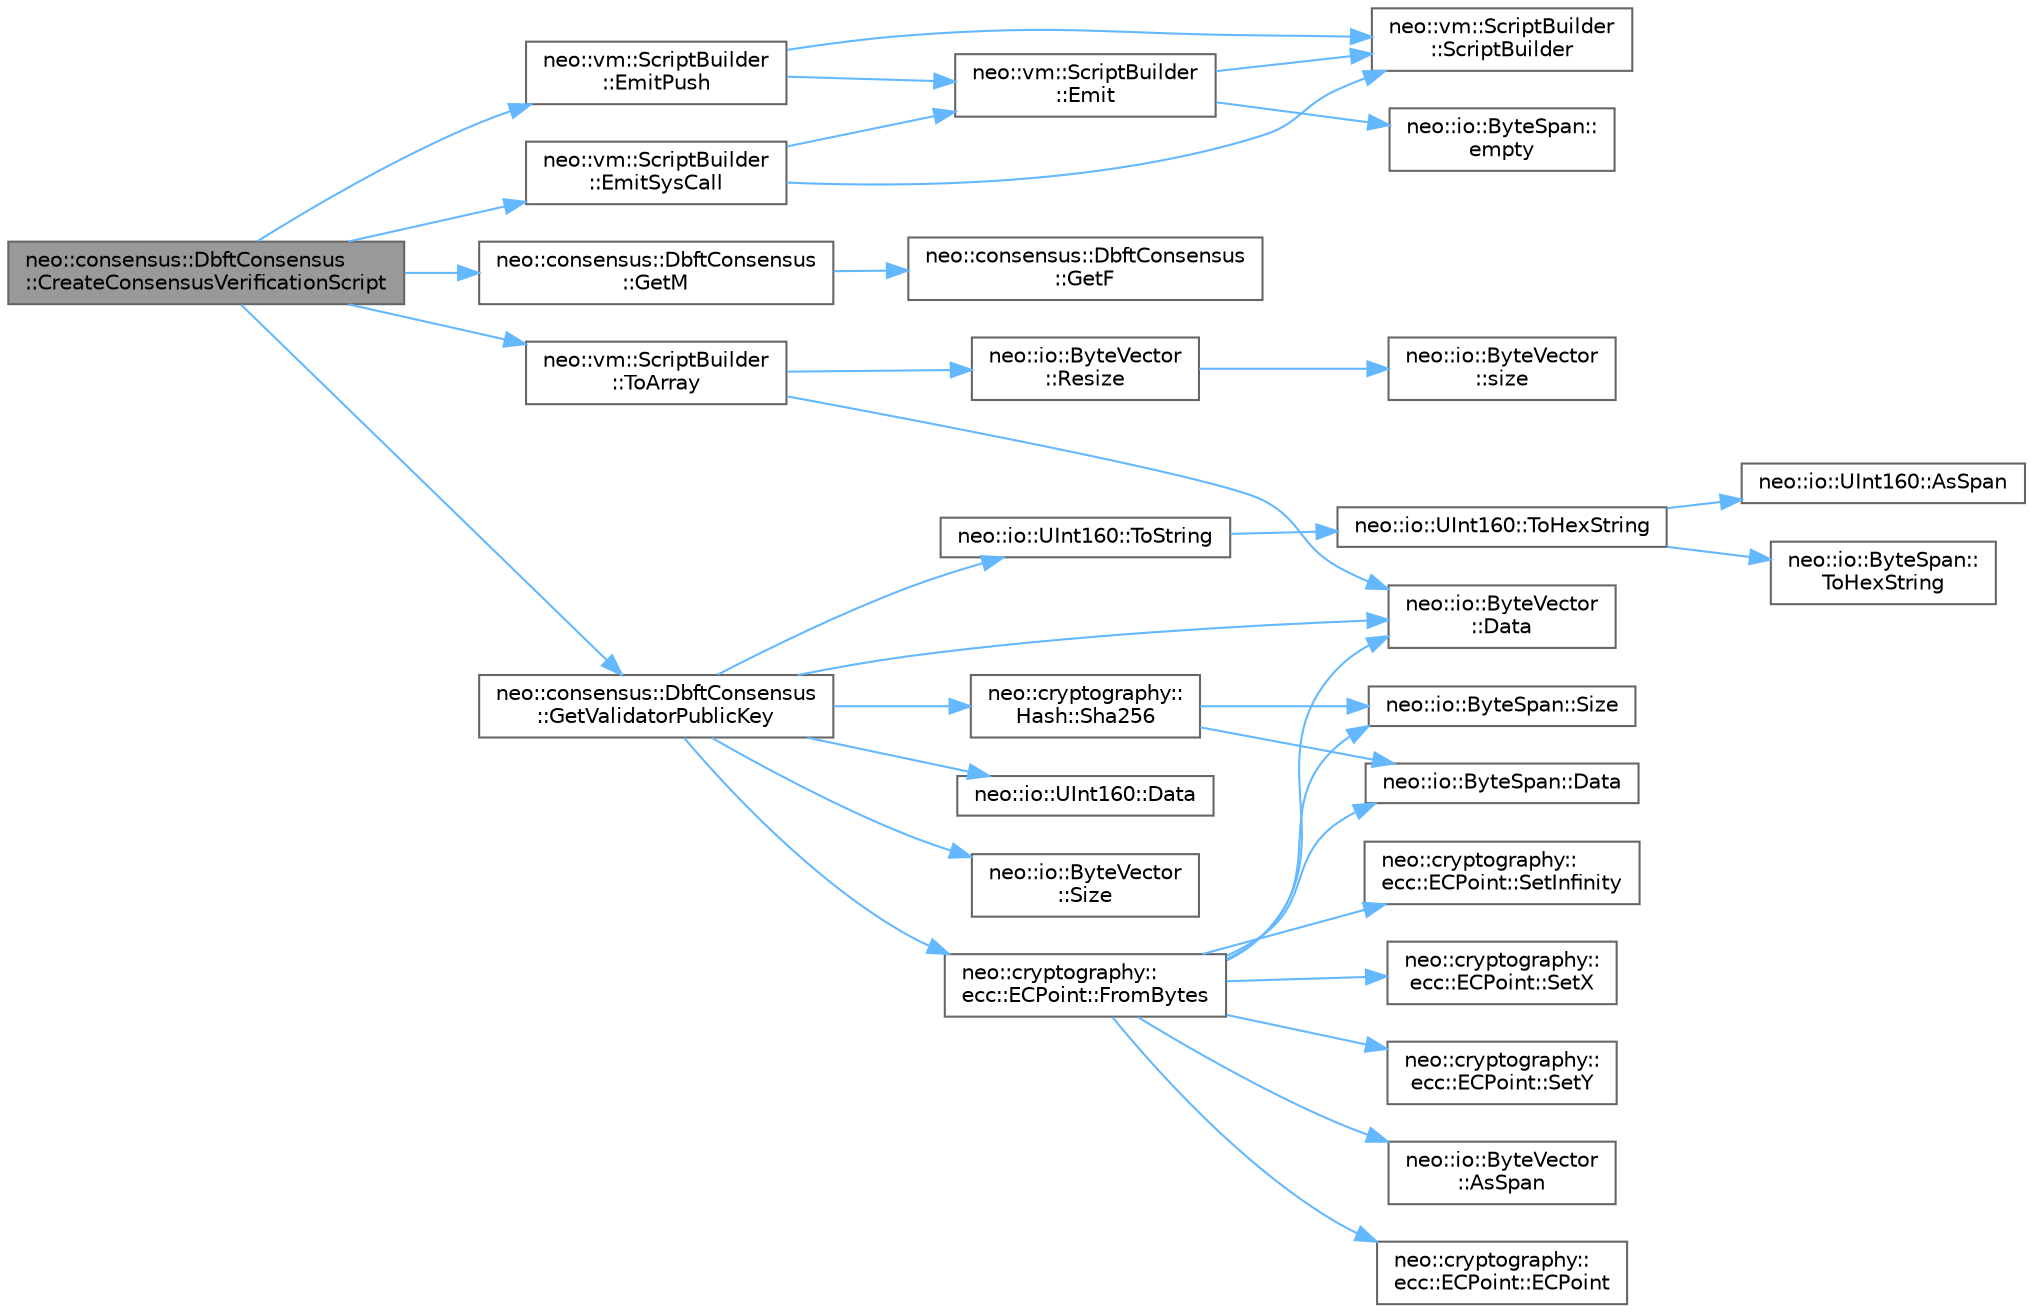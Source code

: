 digraph "neo::consensus::DbftConsensus::CreateConsensusVerificationScript"
{
 // LATEX_PDF_SIZE
  bgcolor="transparent";
  edge [fontname=Helvetica,fontsize=10,labelfontname=Helvetica,labelfontsize=10];
  node [fontname=Helvetica,fontsize=10,shape=box,height=0.2,width=0.4];
  rankdir="LR";
  Node1 [id="Node000001",label="neo::consensus::DbftConsensus\l::CreateConsensusVerificationScript",height=0.2,width=0.4,color="gray40", fillcolor="grey60", style="filled", fontcolor="black",tooltip="Create consensus verification script for M-of-N signatures."];
  Node1 -> Node2 [id="edge35_Node000001_Node000002",color="steelblue1",style="solid",tooltip=" "];
  Node2 [id="Node000002",label="neo::vm::ScriptBuilder\l::EmitPush",height=0.2,width=0.4,color="grey40", fillcolor="white", style="filled",URL="$classneo_1_1vm_1_1_script_builder.html#a9c3a57dae9d66ad4d9e9200b66a0ddb7",tooltip="Emits a push instruction with the specified number."];
  Node2 -> Node3 [id="edge36_Node000002_Node000003",color="steelblue1",style="solid",tooltip=" "];
  Node3 [id="Node000003",label="neo::vm::ScriptBuilder\l::Emit",height=0.2,width=0.4,color="grey40", fillcolor="white", style="filled",URL="$classneo_1_1vm_1_1_script_builder.html#ab1877cdf9881d1a79f2286688ec2c562",tooltip="Emits an instruction with the specified OpCode and operand."];
  Node3 -> Node4 [id="edge37_Node000003_Node000004",color="steelblue1",style="solid",tooltip=" "];
  Node4 [id="Node000004",label="neo::io::ByteSpan::\lempty",height=0.2,width=0.4,color="grey40", fillcolor="white", style="filled",URL="$classneo_1_1io_1_1_byte_span.html#aab84b50728599e4c9424a7cf8f62e155",tooltip="Checks if the ByteSpan is empty (STL compatibility)."];
  Node3 -> Node5 [id="edge38_Node000003_Node000005",color="steelblue1",style="solid",tooltip=" "];
  Node5 [id="Node000005",label="neo::vm::ScriptBuilder\l::ScriptBuilder",height=0.2,width=0.4,color="grey40", fillcolor="white", style="filled",URL="$classneo_1_1vm_1_1_script_builder.html#a66f287c318100ac25bc4914561653961",tooltip="Initializes a new instance of the ScriptBuilder class."];
  Node2 -> Node5 [id="edge39_Node000002_Node000005",color="steelblue1",style="solid",tooltip=" "];
  Node1 -> Node6 [id="edge40_Node000001_Node000006",color="steelblue1",style="solid",tooltip=" "];
  Node6 [id="Node000006",label="neo::vm::ScriptBuilder\l::EmitSysCall",height=0.2,width=0.4,color="grey40", fillcolor="white", style="filled",URL="$classneo_1_1vm_1_1_script_builder.html#ad107af0b6cc1c8927b6650844d4afc95",tooltip="Emits an instruction with OpCode.SYSCALL."];
  Node6 -> Node3 [id="edge41_Node000006_Node000003",color="steelblue1",style="solid",tooltip=" "];
  Node6 -> Node5 [id="edge42_Node000006_Node000005",color="steelblue1",style="solid",tooltip=" "];
  Node1 -> Node7 [id="edge43_Node000001_Node000007",color="steelblue1",style="solid",tooltip=" "];
  Node7 [id="Node000007",label="neo::consensus::DbftConsensus\l::GetM",height=0.2,width=0.4,color="grey40", fillcolor="white", style="filled",URL="$classneo_1_1consensus_1_1_dbft_consensus.html#ac2c18f47284b7c4c1a8544ad14b4cc76",tooltip="Calculate M value (minimum required signatures)"];
  Node7 -> Node8 [id="edge44_Node000007_Node000008",color="steelblue1",style="solid",tooltip=" "];
  Node8 [id="Node000008",label="neo::consensus::DbftConsensus\l::GetF",height=0.2,width=0.4,color="grey40", fillcolor="white", style="filled",URL="$classneo_1_1consensus_1_1_dbft_consensus.html#a4f43c89d084c5527e10f0b43aa5eb9e8",tooltip="Calculate f value (maximum Byzantine nodes)"];
  Node1 -> Node9 [id="edge45_Node000001_Node000009",color="steelblue1",style="solid",tooltip=" "];
  Node9 [id="Node000009",label="neo::consensus::DbftConsensus\l::GetValidatorPublicKey",height=0.2,width=0.4,color="grey40", fillcolor="white", style="filled",URL="$classneo_1_1consensus_1_1_dbft_consensus.html#a0102b34af9232efab2a2b98897be4d8d",tooltip="Get validator public key from validator ID."];
  Node9 -> Node10 [id="edge46_Node000009_Node000010",color="steelblue1",style="solid",tooltip=" "];
  Node10 [id="Node000010",label="neo::io::ByteVector\l::Data",height=0.2,width=0.4,color="grey40", fillcolor="white", style="filled",URL="$classneo_1_1io_1_1_byte_vector.html#a971af50d2778c4435c924cf4b839e8a1",tooltip="Gets a pointer to the data."];
  Node9 -> Node11 [id="edge47_Node000009_Node000011",color="steelblue1",style="solid",tooltip=" "];
  Node11 [id="Node000011",label="neo::io::UInt160::Data",height=0.2,width=0.4,color="grey40", fillcolor="white", style="filled",URL="$classneo_1_1io_1_1_u_int160.html#ad3022981ff7dc5b1928972035b8c81e6",tooltip="Gets a pointer to the data."];
  Node9 -> Node12 [id="edge48_Node000009_Node000012",color="steelblue1",style="solid",tooltip=" "];
  Node12 [id="Node000012",label="neo::cryptography::\lecc::ECPoint::FromBytes",height=0.2,width=0.4,color="grey40", fillcolor="white", style="filled",URL="$classneo_1_1cryptography_1_1ecc_1_1_e_c_point.html#a76149bc8215c7297d3bd54d273bdaaca",tooltip="Creates an ECPoint from a byte array."];
  Node12 -> Node13 [id="edge49_Node000012_Node000013",color="steelblue1",style="solid",tooltip=" "];
  Node13 [id="Node000013",label="neo::io::ByteVector\l::AsSpan",height=0.2,width=0.4,color="grey40", fillcolor="white", style="filled",URL="$classneo_1_1io_1_1_byte_vector.html#a95791d958ed4ec88d32e811b51d90451",tooltip="Converts the ByteVector to a ByteSpan."];
  Node12 -> Node14 [id="edge50_Node000012_Node000014",color="steelblue1",style="solid",tooltip=" "];
  Node14 [id="Node000014",label="neo::io::ByteSpan::Data",height=0.2,width=0.4,color="grey40", fillcolor="white", style="filled",URL="$classneo_1_1io_1_1_byte_span.html#a0285a19eb5cd212ecd1079e0bc5e494c",tooltip="Gets a pointer to the data."];
  Node12 -> Node10 [id="edge51_Node000012_Node000010",color="steelblue1",style="solid",tooltip=" "];
  Node12 -> Node15 [id="edge52_Node000012_Node000015",color="steelblue1",style="solid",tooltip=" "];
  Node15 [id="Node000015",label="neo::cryptography::\lecc::ECPoint::ECPoint",height=0.2,width=0.4,color="grey40", fillcolor="white", style="filled",URL="$classneo_1_1cryptography_1_1ecc_1_1_e_c_point.html#ae4a83f7a5dcc95b65abd3e694adff846",tooltip="Constructs an empty ECPoint."];
  Node12 -> Node16 [id="edge53_Node000012_Node000016",color="steelblue1",style="solid",tooltip=" "];
  Node16 [id="Node000016",label="neo::cryptography::\lecc::ECPoint::SetInfinity",height=0.2,width=0.4,color="grey40", fillcolor="white", style="filled",URL="$classneo_1_1cryptography_1_1ecc_1_1_e_c_point.html#a1dd6d4a8073b2c4effa350fd1eaecb73",tooltip="Sets whether this point is at infinity."];
  Node12 -> Node17 [id="edge54_Node000012_Node000017",color="steelblue1",style="solid",tooltip=" "];
  Node17 [id="Node000017",label="neo::cryptography::\lecc::ECPoint::SetX",height=0.2,width=0.4,color="grey40", fillcolor="white", style="filled",URL="$classneo_1_1cryptography_1_1ecc_1_1_e_c_point.html#abea50aec908986d1271d824ae00400b7",tooltip="Sets the X coordinate."];
  Node12 -> Node18 [id="edge55_Node000012_Node000018",color="steelblue1",style="solid",tooltip=" "];
  Node18 [id="Node000018",label="neo::cryptography::\lecc::ECPoint::SetY",height=0.2,width=0.4,color="grey40", fillcolor="white", style="filled",URL="$classneo_1_1cryptography_1_1ecc_1_1_e_c_point.html#a052a97ced0b56150a48256bbece321c5",tooltip="Sets the Y coordinate."];
  Node12 -> Node19 [id="edge56_Node000012_Node000019",color="steelblue1",style="solid",tooltip=" "];
  Node19 [id="Node000019",label="neo::io::ByteSpan::Size",height=0.2,width=0.4,color="grey40", fillcolor="white", style="filled",URL="$classneo_1_1io_1_1_byte_span.html#a4a869430800a37dcbeefac6f36468fcb",tooltip="Gets the size of the ByteSpan."];
  Node9 -> Node20 [id="edge57_Node000009_Node000020",color="steelblue1",style="solid",tooltip=" "];
  Node20 [id="Node000020",label="neo::cryptography::\lHash::Sha256",height=0.2,width=0.4,color="grey40", fillcolor="white", style="filled",URL="$classneo_1_1cryptography_1_1_hash.html#a45b12e21ad2391d1919f3eb7b61f683a",tooltip="Computes SHA256 hash."];
  Node20 -> Node14 [id="edge58_Node000020_Node000014",color="steelblue1",style="solid",tooltip=" "];
  Node20 -> Node19 [id="edge59_Node000020_Node000019",color="steelblue1",style="solid",tooltip=" "];
  Node9 -> Node21 [id="edge60_Node000009_Node000021",color="steelblue1",style="solid",tooltip=" "];
  Node21 [id="Node000021",label="neo::io::ByteVector\l::Size",height=0.2,width=0.4,color="grey40", fillcolor="white", style="filled",URL="$classneo_1_1io_1_1_byte_vector.html#ac0d1a1751d25fde82c44ba55d9d68e24",tooltip="Gets the size of the ByteVector."];
  Node9 -> Node22 [id="edge61_Node000009_Node000022",color="steelblue1",style="solid",tooltip=" "];
  Node22 [id="Node000022",label="neo::io::UInt160::ToString",height=0.2,width=0.4,color="grey40", fillcolor="white", style="filled",URL="$classneo_1_1io_1_1_u_int160.html#a4a16aab4a80f517c91b698c4e1102c5d",tooltip="Converts the UInt160 to a string."];
  Node22 -> Node23 [id="edge62_Node000022_Node000023",color="steelblue1",style="solid",tooltip=" "];
  Node23 [id="Node000023",label="neo::io::UInt160::ToHexString",height=0.2,width=0.4,color="grey40", fillcolor="white", style="filled",URL="$classneo_1_1io_1_1_u_int160.html#a0a41551364494347f42d572706a30694",tooltip="Converts the UInt160 to a hexadecimal string."];
  Node23 -> Node24 [id="edge63_Node000023_Node000024",color="steelblue1",style="solid",tooltip=" "];
  Node24 [id="Node000024",label="neo::io::UInt160::AsSpan",height=0.2,width=0.4,color="grey40", fillcolor="white", style="filled",URL="$classneo_1_1io_1_1_u_int160.html#a7e537e6035701cc08bf7eb8e9ff5d8e6",tooltip="Converts the UInt160 to a ByteSpan."];
  Node23 -> Node25 [id="edge64_Node000023_Node000025",color="steelblue1",style="solid",tooltip=" "];
  Node25 [id="Node000025",label="neo::io::ByteSpan::\lToHexString",height=0.2,width=0.4,color="grey40", fillcolor="white", style="filled",URL="$classneo_1_1io_1_1_byte_span.html#a5bdc6499f1966458a9ceda1274ba0c2e",tooltip="Converts the ByteSpan to a hexadecimal string."];
  Node1 -> Node26 [id="edge65_Node000001_Node000026",color="steelblue1",style="solid",tooltip=" "];
  Node26 [id="Node000026",label="neo::vm::ScriptBuilder\l::ToArray",height=0.2,width=0.4,color="grey40", fillcolor="white", style="filled",URL="$classneo_1_1vm_1_1_script_builder.html#a5528baaa67d1cb2c8641773dbd80ddfb",tooltip="Converts the value of this instance to a byte vector."];
  Node26 -> Node10 [id="edge66_Node000026_Node000010",color="steelblue1",style="solid",tooltip=" "];
  Node26 -> Node27 [id="edge67_Node000026_Node000027",color="steelblue1",style="solid",tooltip=" "];
  Node27 [id="Node000027",label="neo::io::ByteVector\l::Resize",height=0.2,width=0.4,color="grey40", fillcolor="white", style="filled",URL="$classneo_1_1io_1_1_byte_vector.html#ac5d394e2ac6ef922486d6b635d0a9c28",tooltip="Resizes the ByteVector."];
  Node27 -> Node28 [id="edge68_Node000027_Node000028",color="steelblue1",style="solid",tooltip=" "];
  Node28 [id="Node000028",label="neo::io::ByteVector\l::size",height=0.2,width=0.4,color="grey40", fillcolor="white", style="filled",URL="$classneo_1_1io_1_1_byte_vector.html#aa810a2a94af643c2ec1e2400da53d3d7",tooltip="Gets the size of the ByteVector (STL compatibility)."];
}
